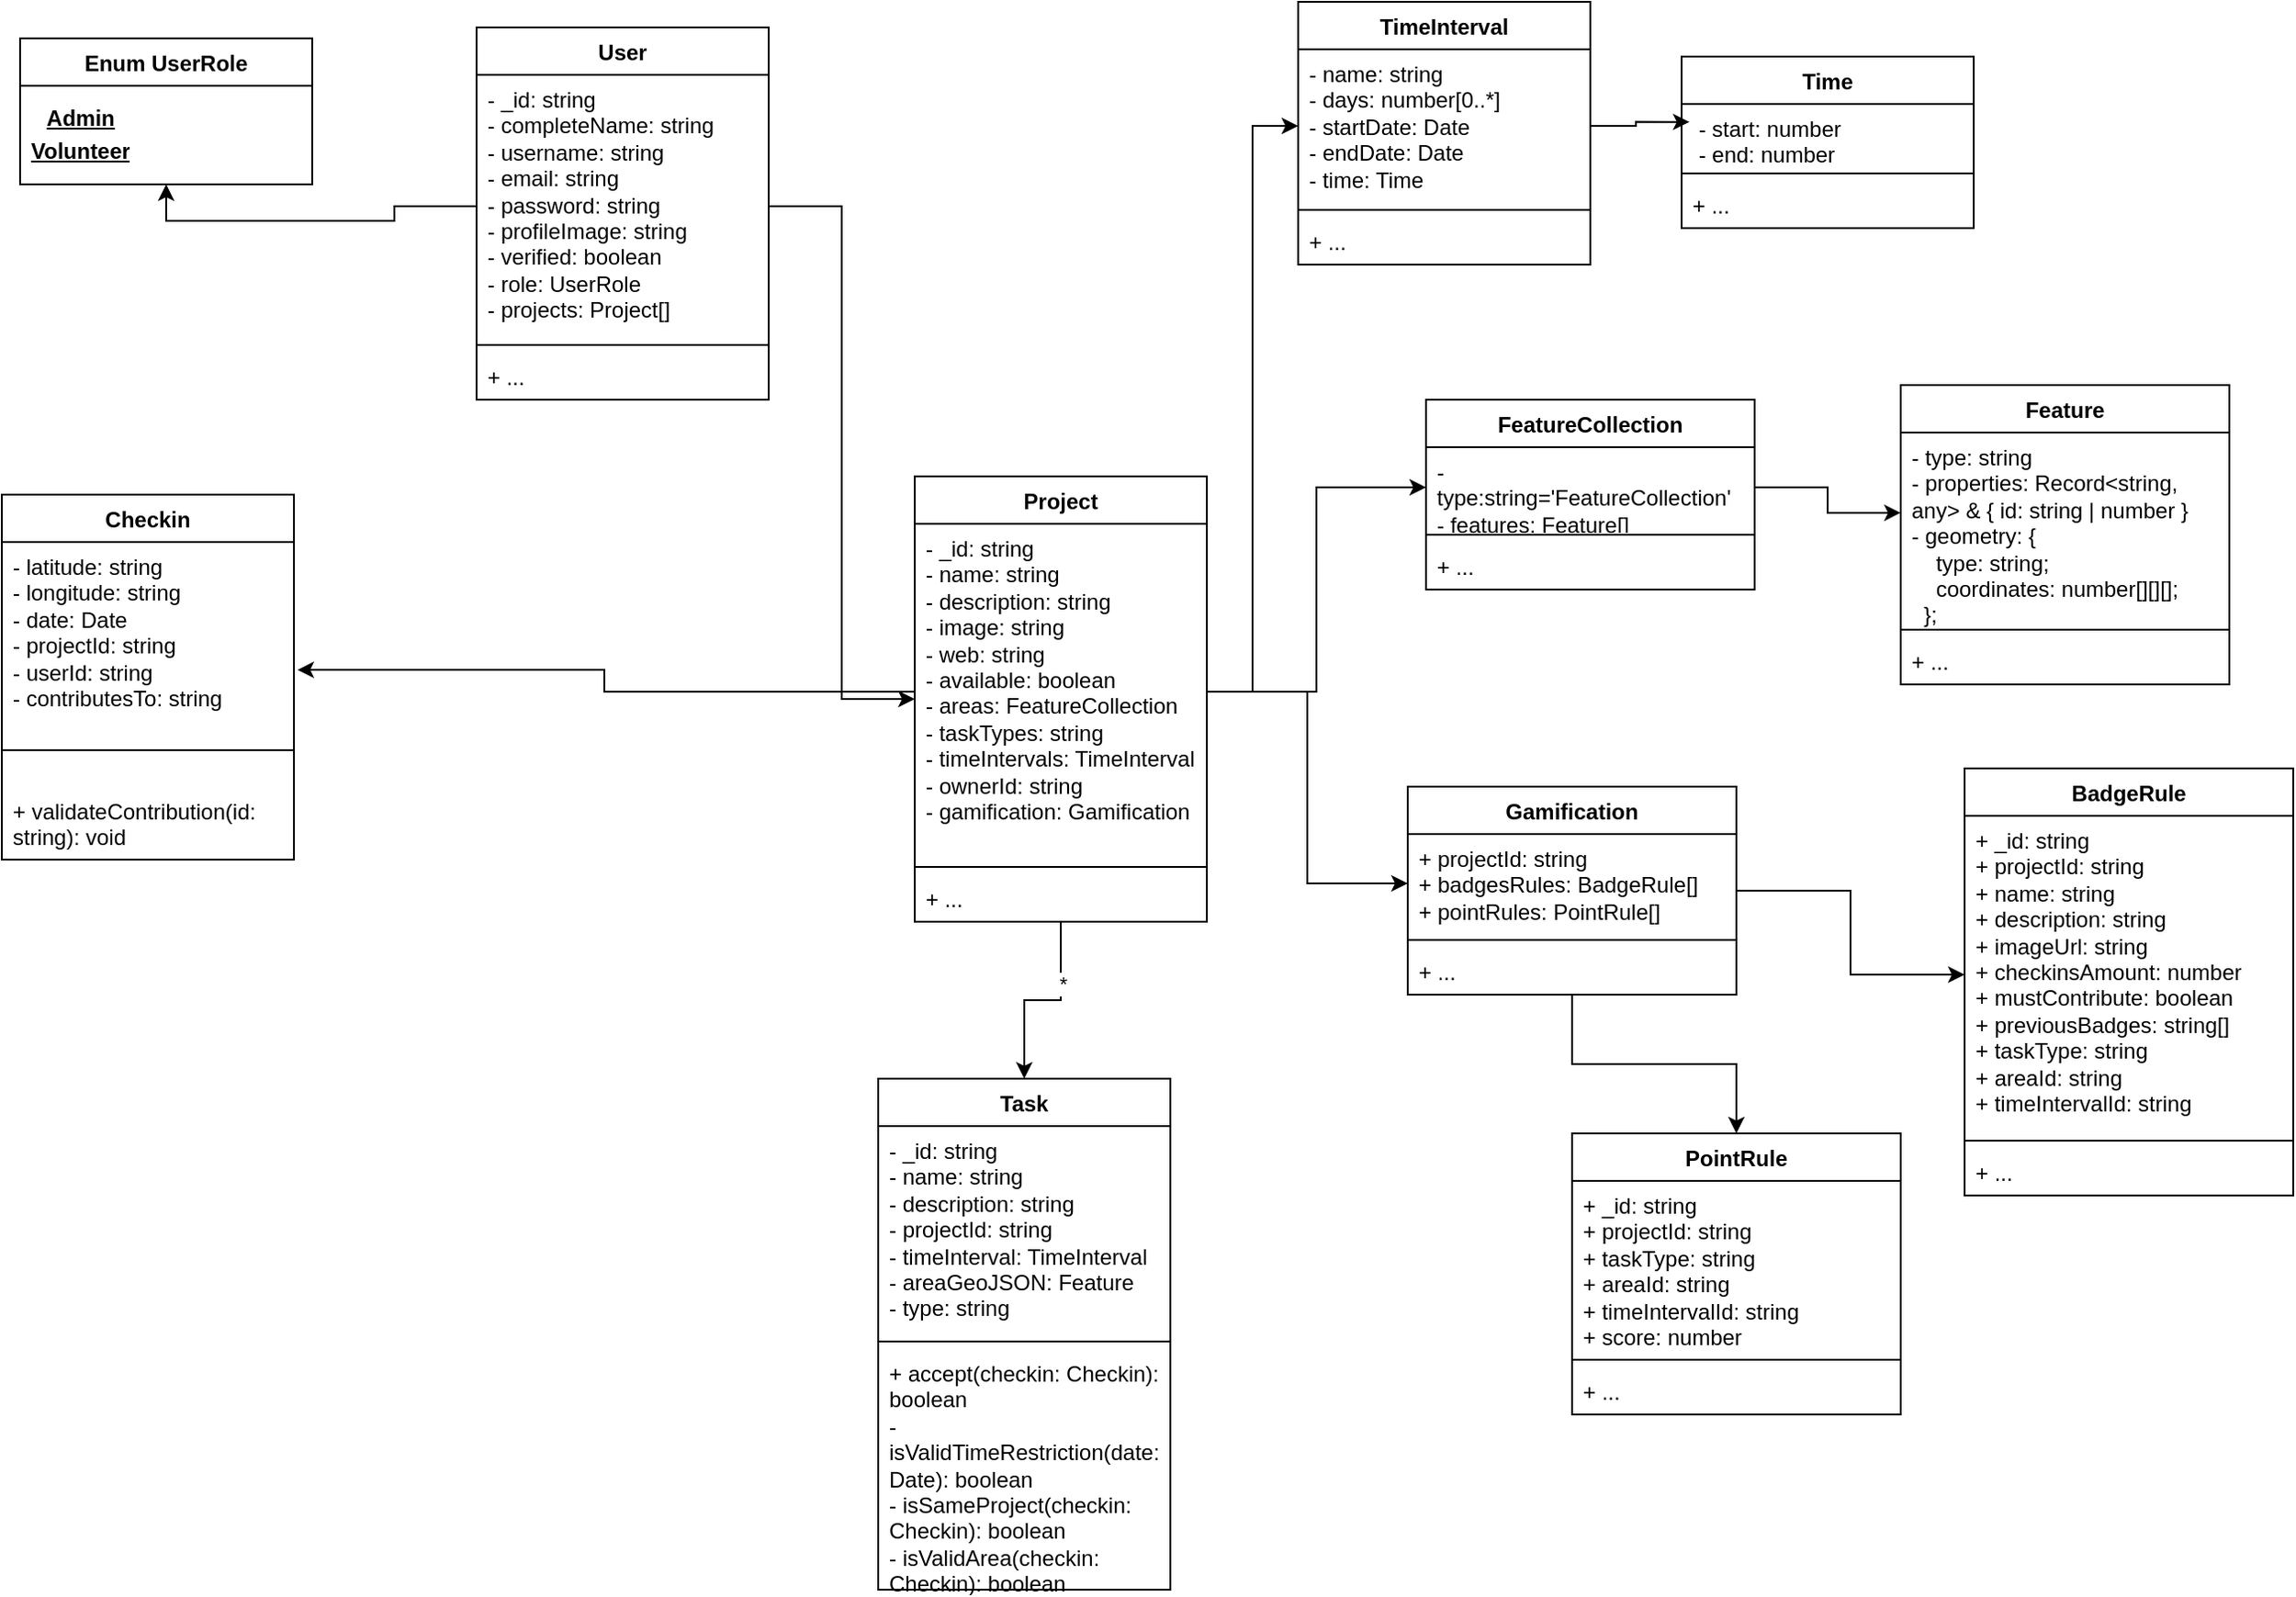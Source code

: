 <mxfile version="24.9.2">
  <diagram name="Page-1" id="1kWchvBOS52oqk2n5i7v">
    <mxGraphModel dx="3044" dy="2553" grid="1" gridSize="10" guides="1" tooltips="1" connect="1" arrows="1" fold="1" page="1" pageScale="1" pageWidth="850" pageHeight="1100" math="0" shadow="0">
      <root>
        <mxCell id="0" />
        <mxCell id="1" parent="0" />
        <mxCell id="0S_kDwfMtz9I2PtcXliK-1" value="User" style="swimlane;fontStyle=1;align=center;verticalAlign=top;childLayout=stackLayout;horizontal=1;startSize=26;horizontalStack=0;resizeParent=1;resizeParentMax=0;resizeLast=0;collapsible=1;marginBottom=0;whiteSpace=wrap;html=1;" parent="1" vertex="1">
          <mxGeometry x="370" y="-16" width="160" height="204" as="geometry">
            <mxRectangle x="340" y="230" width="60" height="30" as="alternateBounds" />
          </mxGeometry>
        </mxCell>
        <mxCell id="0S_kDwfMtz9I2PtcXliK-2" value="- _id: string&lt;br&gt;- completeName: string&lt;br&gt;- username: string&lt;br&gt;- email: string&lt;br&gt;- password: string&lt;br&gt;- profileImage: string&lt;div&gt;- verified: boolean&lt;br&gt;- role: UserRole&lt;br&gt;- projects: Project[]&lt;/div&gt;" style="text;strokeColor=none;fillColor=none;align=left;verticalAlign=top;spacingLeft=4;spacingRight=4;overflow=hidden;rotatable=0;points=[[0,0.5],[1,0.5]];portConstraint=eastwest;whiteSpace=wrap;html=1;" parent="0S_kDwfMtz9I2PtcXliK-1" vertex="1">
          <mxGeometry y="26" width="160" height="144" as="geometry" />
        </mxCell>
        <mxCell id="0S_kDwfMtz9I2PtcXliK-3" value="" style="line;strokeWidth=1;fillColor=none;align=left;verticalAlign=middle;spacingTop=-1;spacingLeft=3;spacingRight=3;rotatable=0;labelPosition=right;points=[];portConstraint=eastwest;strokeColor=inherit;" parent="0S_kDwfMtz9I2PtcXliK-1" vertex="1">
          <mxGeometry y="170" width="160" height="8" as="geometry" />
        </mxCell>
        <mxCell id="0S_kDwfMtz9I2PtcXliK-4" value="+ ..." style="text;strokeColor=none;fillColor=none;align=left;verticalAlign=top;spacingLeft=4;spacingRight=4;overflow=hidden;rotatable=0;points=[[0,0.5],[1,0.5]];portConstraint=eastwest;whiteSpace=wrap;html=1;" parent="0S_kDwfMtz9I2PtcXliK-1" vertex="1">
          <mxGeometry y="178" width="160" height="26" as="geometry" />
        </mxCell>
        <mxCell id="0S_kDwfMtz9I2PtcXliK-10" value="Enum UserRole" style="swimlane;fontStyle=1;align=center;verticalAlign=top;childLayout=stackLayout;horizontal=1;startSize=26;horizontalStack=0;resizeParent=1;resizeParentMax=0;resizeLast=0;collapsible=1;marginBottom=0;whiteSpace=wrap;html=1;" parent="1" vertex="1">
          <mxGeometry x="120" y="-10" width="160" height="80" as="geometry">
            <mxRectangle x="340" y="230" width="60" height="30" as="alternateBounds" />
          </mxGeometry>
        </mxCell>
        <mxCell id="0S_kDwfMtz9I2PtcXliK-11" value="&lt;p style=&quot;margin: 4px 0px 0px; text-align: center;&quot;&gt;&lt;b&gt;&lt;u&gt;Admin&lt;/u&gt;&lt;/b&gt;&lt;/p&gt;&lt;p style=&quot;margin: 4px 0px 0px; text-align: center;&quot;&gt;&lt;b&gt;&lt;u&gt;Volunteer&lt;/u&gt;&lt;/b&gt;&lt;/p&gt;" style="text;strokeColor=none;fillColor=none;align=left;verticalAlign=top;spacingLeft=4;spacingRight=4;overflow=hidden;rotatable=0;points=[[0,0.5],[1,0.5]];portConstraint=eastwest;whiteSpace=wrap;html=1;" parent="0S_kDwfMtz9I2PtcXliK-10" vertex="1">
          <mxGeometry y="26" width="160" height="54" as="geometry" />
        </mxCell>
        <mxCell id="0S_kDwfMtz9I2PtcXliK-14" style="edgeStyle=orthogonalEdgeStyle;rounded=0;orthogonalLoop=1;jettySize=auto;html=1;entryX=0.5;entryY=1;entryDx=0;entryDy=0;" parent="1" source="0S_kDwfMtz9I2PtcXliK-2" target="0S_kDwfMtz9I2PtcXliK-10" edge="1">
          <mxGeometry relative="1" as="geometry" />
        </mxCell>
        <mxCell id="UmZvuqrLqPHyqkEbiN59-29" style="edgeStyle=orthogonalEdgeStyle;rounded=0;orthogonalLoop=1;jettySize=auto;html=1;entryX=0.5;entryY=0;entryDx=0;entryDy=0;" edge="1" parent="1" source="0S_kDwfMtz9I2PtcXliK-15" target="UmZvuqrLqPHyqkEbiN59-9">
          <mxGeometry relative="1" as="geometry" />
        </mxCell>
        <mxCell id="UmZvuqrLqPHyqkEbiN59-30" value="*" style="edgeLabel;html=1;align=center;verticalAlign=middle;resizable=0;points=[];" vertex="1" connectable="0" parent="UmZvuqrLqPHyqkEbiN59-29">
          <mxGeometry x="-0.349" y="1" relative="1" as="geometry">
            <mxPoint y="-1" as="offset" />
          </mxGeometry>
        </mxCell>
        <mxCell id="0S_kDwfMtz9I2PtcXliK-15" value="Project" style="swimlane;fontStyle=1;align=center;verticalAlign=top;childLayout=stackLayout;horizontal=1;startSize=26;horizontalStack=0;resizeParent=1;resizeParentMax=0;resizeLast=0;collapsible=1;marginBottom=0;whiteSpace=wrap;html=1;" parent="1" vertex="1">
          <mxGeometry x="610" y="230" width="160" height="244" as="geometry">
            <mxRectangle x="340" y="230" width="60" height="30" as="alternateBounds" />
          </mxGeometry>
        </mxCell>
        <mxCell id="0S_kDwfMtz9I2PtcXliK-16" value="&lt;div&gt;- _id: string&lt;/div&gt;&lt;div&gt;- name: string&lt;/div&gt;&lt;div&gt;- description: string&lt;/div&gt;&lt;div&gt;- image: string&lt;/div&gt;&lt;div&gt;- web: string&lt;/div&gt;&lt;div&gt;- available: boolean&lt;/div&gt;&lt;div&gt;- areas: FeatureCollection&lt;/div&gt;&lt;div&gt;- taskTypes: string&lt;/div&gt;&lt;div&gt;&lt;span style=&quot;background-color: initial;&quot;&gt;- timeIntervals: TimeInterval&lt;/span&gt;&lt;/div&gt;&lt;div&gt;- ownerId: string&lt;/div&gt;&lt;div&gt;- gamification: Gamification&lt;/div&gt;&lt;div&gt;&lt;br&gt;&lt;/div&gt;" style="text;strokeColor=none;fillColor=none;align=left;verticalAlign=top;spacingLeft=4;spacingRight=4;overflow=hidden;rotatable=0;points=[[0,0.5],[1,0.5]];portConstraint=eastwest;whiteSpace=wrap;html=1;" parent="0S_kDwfMtz9I2PtcXliK-15" vertex="1">
          <mxGeometry y="26" width="160" height="184" as="geometry" />
        </mxCell>
        <mxCell id="0S_kDwfMtz9I2PtcXliK-17" value="" style="line;strokeWidth=1;fillColor=none;align=left;verticalAlign=middle;spacingTop=-1;spacingLeft=3;spacingRight=3;rotatable=0;labelPosition=right;points=[];portConstraint=eastwest;strokeColor=inherit;" parent="0S_kDwfMtz9I2PtcXliK-15" vertex="1">
          <mxGeometry y="210" width="160" height="8" as="geometry" />
        </mxCell>
        <mxCell id="0S_kDwfMtz9I2PtcXliK-18" value="+ ...&lt;div&gt;&lt;br&gt;&lt;/div&gt;" style="text;strokeColor=none;fillColor=none;align=left;verticalAlign=top;spacingLeft=4;spacingRight=4;overflow=hidden;rotatable=0;points=[[0,0.5],[1,0.5]];portConstraint=eastwest;whiteSpace=wrap;html=1;" parent="0S_kDwfMtz9I2PtcXliK-15" vertex="1">
          <mxGeometry y="218" width="160" height="26" as="geometry" />
        </mxCell>
        <mxCell id="0S_kDwfMtz9I2PtcXliK-20" style="edgeStyle=orthogonalEdgeStyle;rounded=0;orthogonalLoop=1;jettySize=auto;html=1;entryX=0;entryY=0.5;entryDx=0;entryDy=0;" parent="1" source="0S_kDwfMtz9I2PtcXliK-2" target="0S_kDwfMtz9I2PtcXliK-15" edge="1">
          <mxGeometry relative="1" as="geometry">
            <Array as="points">
              <mxPoint x="570" y="82" />
              <mxPoint x="570" y="352" />
            </Array>
          </mxGeometry>
        </mxCell>
        <mxCell id="0S_kDwfMtz9I2PtcXliK-22" value="TimeInterval" style="swimlane;fontStyle=1;align=center;verticalAlign=top;childLayout=stackLayout;horizontal=1;startSize=26;horizontalStack=0;resizeParent=1;resizeParentMax=0;resizeLast=0;collapsible=1;marginBottom=0;whiteSpace=wrap;html=1;" parent="1" vertex="1">
          <mxGeometry x="820" y="-30" width="160" height="144" as="geometry">
            <mxRectangle x="340" y="230" width="60" height="30" as="alternateBounds" />
          </mxGeometry>
        </mxCell>
        <mxCell id="0S_kDwfMtz9I2PtcXliK-23" value="- name: string&amp;nbsp;&lt;div&gt;- days: number[0..*]&amp;nbsp;&lt;/div&gt;&lt;div&gt;- startDate: Date&amp;nbsp;&lt;/div&gt;&lt;div&gt;- endDate: Date&amp;nbsp;&lt;/div&gt;&lt;div&gt;- time: Time&amp;nbsp;&lt;/div&gt;" style="text;strokeColor=none;fillColor=none;align=left;verticalAlign=top;spacingLeft=4;spacingRight=4;overflow=hidden;rotatable=0;points=[[0,0.5],[1,0.5]];portConstraint=eastwest;whiteSpace=wrap;html=1;" parent="0S_kDwfMtz9I2PtcXliK-22" vertex="1">
          <mxGeometry y="26" width="160" height="84" as="geometry" />
        </mxCell>
        <mxCell id="0S_kDwfMtz9I2PtcXliK-24" value="" style="line;strokeWidth=1;fillColor=none;align=left;verticalAlign=middle;spacingTop=-1;spacingLeft=3;spacingRight=3;rotatable=0;labelPosition=right;points=[];portConstraint=eastwest;strokeColor=inherit;" parent="0S_kDwfMtz9I2PtcXliK-22" vertex="1">
          <mxGeometry y="110" width="160" height="8" as="geometry" />
        </mxCell>
        <mxCell id="0S_kDwfMtz9I2PtcXliK-25" value="+ ..." style="text;strokeColor=none;fillColor=none;align=left;verticalAlign=top;spacingLeft=4;spacingRight=4;overflow=hidden;rotatable=0;points=[[0,0.5],[1,0.5]];portConstraint=eastwest;whiteSpace=wrap;html=1;" parent="0S_kDwfMtz9I2PtcXliK-22" vertex="1">
          <mxGeometry y="118" width="160" height="26" as="geometry" />
        </mxCell>
        <mxCell id="0S_kDwfMtz9I2PtcXliK-26" value="Time" style="swimlane;fontStyle=1;align=center;verticalAlign=top;childLayout=stackLayout;horizontal=1;startSize=26;horizontalStack=0;resizeParent=1;resizeParentMax=0;resizeLast=0;collapsible=1;marginBottom=0;whiteSpace=wrap;html=1;" parent="1" vertex="1">
          <mxGeometry x="1030" width="160" height="94" as="geometry">
            <mxRectangle x="340" y="230" width="60" height="30" as="alternateBounds" />
          </mxGeometry>
        </mxCell>
        <mxCell id="0S_kDwfMtz9I2PtcXliK-27" value="&lt;div&gt;&amp;nbsp;- start: number&amp;nbsp;&lt;/div&gt;&lt;div&gt;&amp;nbsp;- end: number&lt;/div&gt;" style="text;strokeColor=none;fillColor=none;align=left;verticalAlign=top;spacingLeft=4;spacingRight=4;overflow=hidden;rotatable=0;points=[[0,0.5],[1,0.5]];portConstraint=eastwest;whiteSpace=wrap;html=1;" parent="0S_kDwfMtz9I2PtcXliK-26" vertex="1">
          <mxGeometry y="26" width="160" height="34" as="geometry" />
        </mxCell>
        <mxCell id="0S_kDwfMtz9I2PtcXliK-28" value="" style="line;strokeWidth=1;fillColor=none;align=left;verticalAlign=middle;spacingTop=-1;spacingLeft=3;spacingRight=3;rotatable=0;labelPosition=right;points=[];portConstraint=eastwest;strokeColor=inherit;" parent="0S_kDwfMtz9I2PtcXliK-26" vertex="1">
          <mxGeometry y="60" width="160" height="8" as="geometry" />
        </mxCell>
        <mxCell id="0S_kDwfMtz9I2PtcXliK-29" value="+ ..." style="text;strokeColor=none;fillColor=none;align=left;verticalAlign=top;spacingLeft=4;spacingRight=4;overflow=hidden;rotatable=0;points=[[0,0.5],[1,0.5]];portConstraint=eastwest;whiteSpace=wrap;html=1;" parent="0S_kDwfMtz9I2PtcXliK-26" vertex="1">
          <mxGeometry y="68" width="160" height="26" as="geometry" />
        </mxCell>
        <mxCell id="0S_kDwfMtz9I2PtcXliK-30" style="edgeStyle=orthogonalEdgeStyle;rounded=0;orthogonalLoop=1;jettySize=auto;html=1;entryX=0.027;entryY=0.289;entryDx=0;entryDy=0;entryPerimeter=0;" parent="1" source="0S_kDwfMtz9I2PtcXliK-23" target="0S_kDwfMtz9I2PtcXliK-27" edge="1">
          <mxGeometry relative="1" as="geometry" />
        </mxCell>
        <mxCell id="0S_kDwfMtz9I2PtcXliK-32" style="edgeStyle=orthogonalEdgeStyle;rounded=0;orthogonalLoop=1;jettySize=auto;html=1;entryX=0;entryY=0.5;entryDx=0;entryDy=0;" parent="1" source="0S_kDwfMtz9I2PtcXliK-16" target="0S_kDwfMtz9I2PtcXliK-23" edge="1">
          <mxGeometry relative="1" as="geometry" />
        </mxCell>
        <mxCell id="0S_kDwfMtz9I2PtcXliK-33" value="FeatureCollection" style="swimlane;fontStyle=1;align=center;verticalAlign=top;childLayout=stackLayout;horizontal=1;startSize=26;horizontalStack=0;resizeParent=1;resizeParentMax=0;resizeLast=0;collapsible=1;marginBottom=0;whiteSpace=wrap;html=1;" parent="1" vertex="1">
          <mxGeometry x="890" y="188" width="180" height="104" as="geometry">
            <mxRectangle x="340" y="230" width="60" height="30" as="alternateBounds" />
          </mxGeometry>
        </mxCell>
        <mxCell id="0S_kDwfMtz9I2PtcXliK-34" value="&lt;div&gt;- type:string=&#39;FeatureCollection&#39;&amp;nbsp;&lt;/div&gt;&lt;div&gt;- features: Feature[]&lt;/div&gt;" style="text;strokeColor=none;fillColor=none;align=left;verticalAlign=top;spacingLeft=4;spacingRight=4;overflow=hidden;rotatable=0;points=[[0,0.5],[1,0.5]];portConstraint=eastwest;whiteSpace=wrap;html=1;" parent="0S_kDwfMtz9I2PtcXliK-33" vertex="1">
          <mxGeometry y="26" width="180" height="44" as="geometry" />
        </mxCell>
        <mxCell id="0S_kDwfMtz9I2PtcXliK-35" value="" style="line;strokeWidth=1;fillColor=none;align=left;verticalAlign=middle;spacingTop=-1;spacingLeft=3;spacingRight=3;rotatable=0;labelPosition=right;points=[];portConstraint=eastwest;strokeColor=inherit;" parent="0S_kDwfMtz9I2PtcXliK-33" vertex="1">
          <mxGeometry y="70" width="180" height="8" as="geometry" />
        </mxCell>
        <mxCell id="0S_kDwfMtz9I2PtcXliK-36" value="+ ...&lt;div&gt;&lt;br&gt;&lt;/div&gt;" style="text;strokeColor=none;fillColor=none;align=left;verticalAlign=top;spacingLeft=4;spacingRight=4;overflow=hidden;rotatable=0;points=[[0,0.5],[1,0.5]];portConstraint=eastwest;whiteSpace=wrap;html=1;" parent="0S_kDwfMtz9I2PtcXliK-33" vertex="1">
          <mxGeometry y="78" width="180" height="26" as="geometry" />
        </mxCell>
        <mxCell id="0S_kDwfMtz9I2PtcXliK-37" value="Feature" style="swimlane;fontStyle=1;align=center;verticalAlign=top;childLayout=stackLayout;horizontal=1;startSize=26;horizontalStack=0;resizeParent=1;resizeParentMax=0;resizeLast=0;collapsible=1;marginBottom=0;whiteSpace=wrap;html=1;" parent="1" vertex="1">
          <mxGeometry x="1150" y="180" width="180" height="164" as="geometry">
            <mxRectangle x="340" y="230" width="60" height="30" as="alternateBounds" />
          </mxGeometry>
        </mxCell>
        <mxCell id="0S_kDwfMtz9I2PtcXliK-38" value="- type: string&amp;nbsp;&lt;div&gt;- properties: Record&amp;lt;string, any&amp;gt; &amp;amp; { id: string | number }&lt;br&gt;-&lt;span style=&quot;background-color: initial;&quot;&gt;&amp;nbsp;&lt;/span&gt;&lt;span style=&quot;background-color: initial;&quot;&gt;geometry: {&lt;/span&gt;&lt;/div&gt;&lt;div&gt;&amp;nbsp; &amp;nbsp; type: string;&lt;/div&gt;&lt;div&gt;&amp;nbsp; &amp;nbsp; coordinates: number[][][];&lt;/div&gt;&lt;div&gt;&amp;nbsp; };&lt;/div&gt;" style="text;strokeColor=none;fillColor=none;align=left;verticalAlign=top;spacingLeft=4;spacingRight=4;overflow=hidden;rotatable=0;points=[[0,0.5],[1,0.5]];portConstraint=eastwest;whiteSpace=wrap;html=1;" parent="0S_kDwfMtz9I2PtcXliK-37" vertex="1">
          <mxGeometry y="26" width="180" height="104" as="geometry" />
        </mxCell>
        <mxCell id="0S_kDwfMtz9I2PtcXliK-39" value="" style="line;strokeWidth=1;fillColor=none;align=left;verticalAlign=middle;spacingTop=-1;spacingLeft=3;spacingRight=3;rotatable=0;labelPosition=right;points=[];portConstraint=eastwest;strokeColor=inherit;" parent="0S_kDwfMtz9I2PtcXliK-37" vertex="1">
          <mxGeometry y="130" width="180" height="8" as="geometry" />
        </mxCell>
        <mxCell id="0S_kDwfMtz9I2PtcXliK-40" value="+ ...&lt;div&gt;&lt;br&gt;&lt;/div&gt;" style="text;strokeColor=none;fillColor=none;align=left;verticalAlign=top;spacingLeft=4;spacingRight=4;overflow=hidden;rotatable=0;points=[[0,0.5],[1,0.5]];portConstraint=eastwest;whiteSpace=wrap;html=1;" parent="0S_kDwfMtz9I2PtcXliK-37" vertex="1">
          <mxGeometry y="138" width="180" height="26" as="geometry" />
        </mxCell>
        <mxCell id="UmZvuqrLqPHyqkEbiN59-1" style="edgeStyle=orthogonalEdgeStyle;rounded=0;orthogonalLoop=1;jettySize=auto;html=1;" edge="1" parent="1" source="0S_kDwfMtz9I2PtcXliK-16" target="0S_kDwfMtz9I2PtcXliK-34">
          <mxGeometry relative="1" as="geometry" />
        </mxCell>
        <mxCell id="UmZvuqrLqPHyqkEbiN59-2" style="edgeStyle=orthogonalEdgeStyle;rounded=0;orthogonalLoop=1;jettySize=auto;html=1;entryX=0;entryY=0.423;entryDx=0;entryDy=0;entryPerimeter=0;" edge="1" parent="1" source="0S_kDwfMtz9I2PtcXliK-34" target="0S_kDwfMtz9I2PtcXliK-38">
          <mxGeometry relative="1" as="geometry" />
        </mxCell>
        <mxCell id="UmZvuqrLqPHyqkEbiN59-5" value="Checkin" style="swimlane;fontStyle=1;align=center;verticalAlign=top;childLayout=stackLayout;horizontal=1;startSize=26;horizontalStack=0;resizeParent=1;resizeParentMax=0;resizeLast=0;collapsible=1;marginBottom=0;whiteSpace=wrap;html=1;" vertex="1" parent="1">
          <mxGeometry x="110" y="240" width="160" height="200" as="geometry">
            <mxRectangle x="340" y="230" width="60" height="30" as="alternateBounds" />
          </mxGeometry>
        </mxCell>
        <mxCell id="UmZvuqrLqPHyqkEbiN59-6" value="&lt;div&gt;- latitude: string&lt;/div&gt;&lt;div&gt;- longitude: string&lt;/div&gt;&lt;div&gt;- date: Date&lt;/div&gt;&lt;div&gt;- projectId: string&lt;/div&gt;&lt;div&gt;- userId: string&lt;/div&gt;&lt;div&gt;- contributesTo: string&lt;/div&gt;" style="text;strokeColor=none;fillColor=none;align=left;verticalAlign=top;spacingLeft=4;spacingRight=4;overflow=hidden;rotatable=0;points=[[0,0.5],[1,0.5]];portConstraint=eastwest;whiteSpace=wrap;html=1;" vertex="1" parent="UmZvuqrLqPHyqkEbiN59-5">
          <mxGeometry y="26" width="160" height="94" as="geometry" />
        </mxCell>
        <mxCell id="UmZvuqrLqPHyqkEbiN59-7" value="" style="line;strokeWidth=1;fillColor=none;align=left;verticalAlign=middle;spacingTop=-1;spacingLeft=3;spacingRight=3;rotatable=0;labelPosition=right;points=[];portConstraint=eastwest;strokeColor=inherit;" vertex="1" parent="UmZvuqrLqPHyqkEbiN59-5">
          <mxGeometry y="120" width="160" height="40" as="geometry" />
        </mxCell>
        <mxCell id="UmZvuqrLqPHyqkEbiN59-8" value="&lt;div&gt;&lt;span style=&quot;background-color: initial;&quot;&gt;+ validateContribution(id: string): void&lt;/span&gt;&lt;/div&gt;&lt;div&gt;&lt;br&gt;&lt;/div&gt;" style="text;strokeColor=none;fillColor=none;align=left;verticalAlign=top;spacingLeft=4;spacingRight=4;overflow=hidden;rotatable=0;points=[[0,0.5],[1,0.5]];portConstraint=eastwest;whiteSpace=wrap;html=1;" vertex="1" parent="UmZvuqrLqPHyqkEbiN59-5">
          <mxGeometry y="160" width="160" height="40" as="geometry" />
        </mxCell>
        <mxCell id="UmZvuqrLqPHyqkEbiN59-9" value="Task" style="swimlane;fontStyle=1;align=center;verticalAlign=top;childLayout=stackLayout;horizontal=1;startSize=26;horizontalStack=0;resizeParent=1;resizeParentMax=0;resizeLast=0;collapsible=1;marginBottom=0;whiteSpace=wrap;html=1;" vertex="1" parent="1">
          <mxGeometry x="590" y="560" width="160" height="280" as="geometry">
            <mxRectangle x="340" y="230" width="60" height="30" as="alternateBounds" />
          </mxGeometry>
        </mxCell>
        <mxCell id="UmZvuqrLqPHyqkEbiN59-10" value="&lt;div&gt;- _id: string&lt;/div&gt;&lt;div&gt;- name: string&lt;/div&gt;&lt;div&gt;- description: string&lt;/div&gt;&lt;div&gt;- projectId: string&lt;/div&gt;&lt;div&gt;- timeInterval: TimeInterval&lt;/div&gt;&lt;div&gt;- areaGeoJSON: Feature&lt;/div&gt;&lt;div&gt;- type: string&lt;/div&gt;&lt;div&gt;&lt;br&gt;&lt;/div&gt;" style="text;strokeColor=none;fillColor=none;align=left;verticalAlign=top;spacingLeft=4;spacingRight=4;overflow=hidden;rotatable=0;points=[[0,0.5],[1,0.5]];portConstraint=eastwest;whiteSpace=wrap;html=1;" vertex="1" parent="UmZvuqrLqPHyqkEbiN59-9">
          <mxGeometry y="26" width="160" height="114" as="geometry" />
        </mxCell>
        <mxCell id="UmZvuqrLqPHyqkEbiN59-11" value="" style="line;strokeWidth=1;fillColor=none;align=left;verticalAlign=middle;spacingTop=-1;spacingLeft=3;spacingRight=3;rotatable=0;labelPosition=right;points=[];portConstraint=eastwest;strokeColor=inherit;" vertex="1" parent="UmZvuqrLqPHyqkEbiN59-9">
          <mxGeometry y="140" width="160" height="8" as="geometry" />
        </mxCell>
        <mxCell id="UmZvuqrLqPHyqkEbiN59-12" value="&lt;div&gt;&lt;span style=&quot;background-color: initial;&quot;&gt;+ accept(checkin: Checkin): boolean&lt;/span&gt;&lt;/div&gt;&lt;div&gt;- isValidTimeRestriction(date: Date): boolean&lt;/div&gt;&lt;div&gt;- isSameProject(checkin: Checkin): boolean&lt;/div&gt;&lt;div&gt;- isValidArea(checkin: Checkin): boolean&lt;/div&gt;&lt;div&gt;&lt;br&gt;&lt;/div&gt;" style="text;strokeColor=none;fillColor=none;align=left;verticalAlign=top;spacingLeft=4;spacingRight=4;overflow=hidden;rotatable=0;points=[[0,0.5],[1,0.5]];portConstraint=eastwest;whiteSpace=wrap;html=1;" vertex="1" parent="UmZvuqrLqPHyqkEbiN59-9">
          <mxGeometry y="148" width="160" height="132" as="geometry" />
        </mxCell>
        <mxCell id="UmZvuqrLqPHyqkEbiN59-27" style="edgeStyle=orthogonalEdgeStyle;rounded=0;orthogonalLoop=1;jettySize=auto;html=1;" edge="1" parent="1" source="UmZvuqrLqPHyqkEbiN59-14" target="UmZvuqrLqPHyqkEbiN59-20">
          <mxGeometry relative="1" as="geometry" />
        </mxCell>
        <mxCell id="UmZvuqrLqPHyqkEbiN59-28" style="edgeStyle=orthogonalEdgeStyle;rounded=0;orthogonalLoop=1;jettySize=auto;html=1;" edge="1" parent="1" source="UmZvuqrLqPHyqkEbiN59-14" target="UmZvuqrLqPHyqkEbiN59-23">
          <mxGeometry relative="1" as="geometry" />
        </mxCell>
        <mxCell id="UmZvuqrLqPHyqkEbiN59-14" value="Gamification" style="swimlane;fontStyle=1;align=center;verticalAlign=top;childLayout=stackLayout;horizontal=1;startSize=26;horizontalStack=0;resizeParent=1;resizeParentMax=0;resizeLast=0;collapsible=1;marginBottom=0;whiteSpace=wrap;html=1;" vertex="1" parent="1">
          <mxGeometry x="880" y="400" width="180" height="114" as="geometry">
            <mxRectangle x="340" y="230" width="60" height="30" as="alternateBounds" />
          </mxGeometry>
        </mxCell>
        <mxCell id="UmZvuqrLqPHyqkEbiN59-15" value="&lt;div&gt;+ projectId: string&lt;/div&gt;&lt;div&gt;+ badgesRules: BadgeRule[]&lt;/div&gt;&lt;div&gt;+ pointRules: PointRule[]&lt;/div&gt;&lt;div&gt;&lt;br&gt;&lt;/div&gt;" style="text;strokeColor=none;fillColor=none;align=left;verticalAlign=top;spacingLeft=4;spacingRight=4;overflow=hidden;rotatable=0;points=[[0,0.5],[1,0.5]];portConstraint=eastwest;whiteSpace=wrap;html=1;" vertex="1" parent="UmZvuqrLqPHyqkEbiN59-14">
          <mxGeometry y="26" width="180" height="54" as="geometry" />
        </mxCell>
        <mxCell id="UmZvuqrLqPHyqkEbiN59-16" value="" style="line;strokeWidth=1;fillColor=none;align=left;verticalAlign=middle;spacingTop=-1;spacingLeft=3;spacingRight=3;rotatable=0;labelPosition=right;points=[];portConstraint=eastwest;strokeColor=inherit;" vertex="1" parent="UmZvuqrLqPHyqkEbiN59-14">
          <mxGeometry y="80" width="180" height="8" as="geometry" />
        </mxCell>
        <mxCell id="UmZvuqrLqPHyqkEbiN59-17" value="+ ...&lt;div&gt;&lt;br&gt;&lt;/div&gt;" style="text;strokeColor=none;fillColor=none;align=left;verticalAlign=top;spacingLeft=4;spacingRight=4;overflow=hidden;rotatable=0;points=[[0,0.5],[1,0.5]];portConstraint=eastwest;whiteSpace=wrap;html=1;" vertex="1" parent="UmZvuqrLqPHyqkEbiN59-14">
          <mxGeometry y="88" width="180" height="26" as="geometry" />
        </mxCell>
        <mxCell id="UmZvuqrLqPHyqkEbiN59-18" style="edgeStyle=orthogonalEdgeStyle;rounded=0;orthogonalLoop=1;jettySize=auto;html=1;entryX=0;entryY=0.5;entryDx=0;entryDy=0;" edge="1" parent="1" source="0S_kDwfMtz9I2PtcXliK-16" target="UmZvuqrLqPHyqkEbiN59-15">
          <mxGeometry relative="1" as="geometry" />
        </mxCell>
        <mxCell id="UmZvuqrLqPHyqkEbiN59-19" value="BadgeRule" style="swimlane;fontStyle=1;align=center;verticalAlign=top;childLayout=stackLayout;horizontal=1;startSize=26;horizontalStack=0;resizeParent=1;resizeParentMax=0;resizeLast=0;collapsible=1;marginBottom=0;whiteSpace=wrap;html=1;" vertex="1" parent="1">
          <mxGeometry x="1185" y="390" width="180" height="234" as="geometry">
            <mxRectangle x="340" y="230" width="60" height="30" as="alternateBounds" />
          </mxGeometry>
        </mxCell>
        <mxCell id="UmZvuqrLqPHyqkEbiN59-20" value="&lt;div&gt;&lt;div&gt;+ _id: string&lt;/div&gt;&lt;div&gt;+ projectId: string&lt;/div&gt;&lt;div&gt;+ name: string&lt;/div&gt;&lt;div&gt;+ description: string&lt;/div&gt;&lt;div&gt;+ imageUrl: string&lt;/div&gt;&lt;div&gt;+ checkinsAmount: number&lt;/div&gt;&lt;div&gt;+ mustContribute: boolean&lt;/div&gt;&lt;div&gt;+ previousBadges: string[]&lt;/div&gt;&lt;div&gt;+ taskType: string&lt;/div&gt;&lt;div&gt;+ areaId: string&lt;/div&gt;&lt;div&gt;+ timeIntervalId: string&lt;/div&gt;&lt;/div&gt;&lt;div&gt;&lt;br&gt;&lt;/div&gt;" style="text;strokeColor=none;fillColor=none;align=left;verticalAlign=top;spacingLeft=4;spacingRight=4;overflow=hidden;rotatable=0;points=[[0,0.5],[1,0.5]];portConstraint=eastwest;whiteSpace=wrap;html=1;" vertex="1" parent="UmZvuqrLqPHyqkEbiN59-19">
          <mxGeometry y="26" width="180" height="174" as="geometry" />
        </mxCell>
        <mxCell id="UmZvuqrLqPHyqkEbiN59-21" value="" style="line;strokeWidth=1;fillColor=none;align=left;verticalAlign=middle;spacingTop=-1;spacingLeft=3;spacingRight=3;rotatable=0;labelPosition=right;points=[];portConstraint=eastwest;strokeColor=inherit;" vertex="1" parent="UmZvuqrLqPHyqkEbiN59-19">
          <mxGeometry y="200" width="180" height="8" as="geometry" />
        </mxCell>
        <mxCell id="UmZvuqrLqPHyqkEbiN59-22" value="+ ...&lt;div&gt;&lt;br&gt;&lt;/div&gt;" style="text;strokeColor=none;fillColor=none;align=left;verticalAlign=top;spacingLeft=4;spacingRight=4;overflow=hidden;rotatable=0;points=[[0,0.5],[1,0.5]];portConstraint=eastwest;whiteSpace=wrap;html=1;" vertex="1" parent="UmZvuqrLqPHyqkEbiN59-19">
          <mxGeometry y="208" width="180" height="26" as="geometry" />
        </mxCell>
        <mxCell id="UmZvuqrLqPHyqkEbiN59-23" value="PointRule" style="swimlane;fontStyle=1;align=center;verticalAlign=top;childLayout=stackLayout;horizontal=1;startSize=26;horizontalStack=0;resizeParent=1;resizeParentMax=0;resizeLast=0;collapsible=1;marginBottom=0;whiteSpace=wrap;html=1;" vertex="1" parent="1">
          <mxGeometry x="970" y="590" width="180" height="154" as="geometry">
            <mxRectangle x="340" y="230" width="60" height="30" as="alternateBounds" />
          </mxGeometry>
        </mxCell>
        <mxCell id="UmZvuqrLqPHyqkEbiN59-24" value="&lt;div&gt;&lt;div&gt;&lt;div&gt;+ _id: string&lt;/div&gt;&lt;div&gt;+ projectId: string&lt;/div&gt;&lt;div&gt;+ taskType: string&lt;/div&gt;&lt;div&gt;+ areaId: string&lt;/div&gt;&lt;div&gt;+ timeIntervalId: string&lt;/div&gt;&lt;div&gt;+ score: number&lt;/div&gt;&lt;/div&gt;&lt;/div&gt;&lt;div&gt;&lt;br&gt;&lt;/div&gt;" style="text;strokeColor=none;fillColor=none;align=left;verticalAlign=top;spacingLeft=4;spacingRight=4;overflow=hidden;rotatable=0;points=[[0,0.5],[1,0.5]];portConstraint=eastwest;whiteSpace=wrap;html=1;" vertex="1" parent="UmZvuqrLqPHyqkEbiN59-23">
          <mxGeometry y="26" width="180" height="94" as="geometry" />
        </mxCell>
        <mxCell id="UmZvuqrLqPHyqkEbiN59-25" value="" style="line;strokeWidth=1;fillColor=none;align=left;verticalAlign=middle;spacingTop=-1;spacingLeft=3;spacingRight=3;rotatable=0;labelPosition=right;points=[];portConstraint=eastwest;strokeColor=inherit;" vertex="1" parent="UmZvuqrLqPHyqkEbiN59-23">
          <mxGeometry y="120" width="180" height="8" as="geometry" />
        </mxCell>
        <mxCell id="UmZvuqrLqPHyqkEbiN59-26" value="+ ...&lt;div&gt;&lt;br&gt;&lt;/div&gt;" style="text;strokeColor=none;fillColor=none;align=left;verticalAlign=top;spacingLeft=4;spacingRight=4;overflow=hidden;rotatable=0;points=[[0,0.5],[1,0.5]];portConstraint=eastwest;whiteSpace=wrap;html=1;" vertex="1" parent="UmZvuqrLqPHyqkEbiN59-23">
          <mxGeometry y="128" width="180" height="26" as="geometry" />
        </mxCell>
        <mxCell id="UmZvuqrLqPHyqkEbiN59-33" style="edgeStyle=orthogonalEdgeStyle;rounded=0;orthogonalLoop=1;jettySize=auto;html=1;entryX=1.012;entryY=0.745;entryDx=0;entryDy=0;entryPerimeter=0;" edge="1" parent="1" source="0S_kDwfMtz9I2PtcXliK-16" target="UmZvuqrLqPHyqkEbiN59-6">
          <mxGeometry relative="1" as="geometry" />
        </mxCell>
      </root>
    </mxGraphModel>
  </diagram>
</mxfile>
